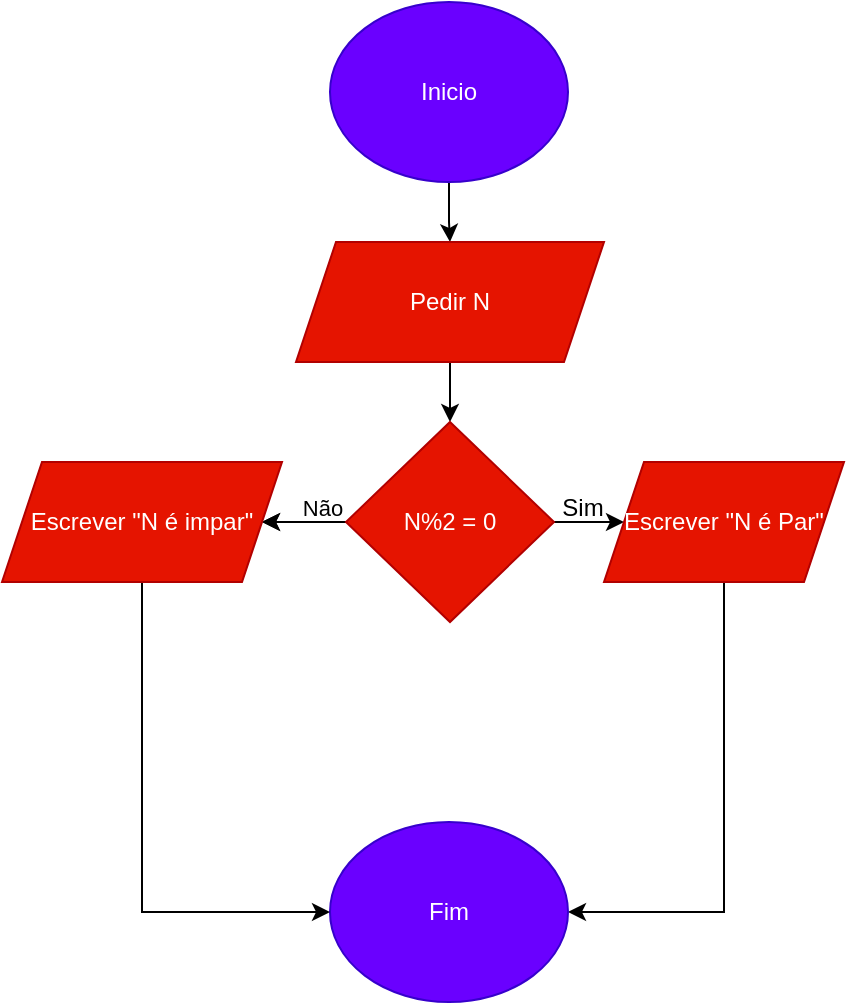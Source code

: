 <mxfile version="28.2.4">
  <diagram name="Página-1" id="4iUnGPk8eX9eYoRPvFoH">
    <mxGraphModel dx="1426" dy="777" grid="1" gridSize="10" guides="1" tooltips="1" connect="1" arrows="1" fold="1" page="1" pageScale="1" pageWidth="827" pageHeight="1169" math="0" shadow="0">
      <root>
        <mxCell id="0" />
        <mxCell id="1" parent="0" />
        <mxCell id="dbXYkPXYevpdWX7WdQCM-70" value="" style="edgeStyle=orthogonalEdgeStyle;rounded=0;orthogonalLoop=1;jettySize=auto;html=1;" edge="1" parent="1" source="iD5cl9piEalMS1e9P42m-1" target="dbXYkPXYevpdWX7WdQCM-69">
          <mxGeometry relative="1" as="geometry" />
        </mxCell>
        <mxCell id="iD5cl9piEalMS1e9P42m-1" value="Inicio" style="ellipse;whiteSpace=wrap;html=1;fillColor=#6a00ff;strokeColor=#3700CC;fontColor=#ffffff;" parent="1" vertex="1">
          <mxGeometry x="354" y="60" width="119" height="90" as="geometry" />
        </mxCell>
        <mxCell id="dbXYkPXYevpdWX7WdQCM-72" value="" style="edgeStyle=orthogonalEdgeStyle;rounded=0;orthogonalLoop=1;jettySize=auto;html=1;" edge="1" parent="1" source="dbXYkPXYevpdWX7WdQCM-69" target="dbXYkPXYevpdWX7WdQCM-71">
          <mxGeometry relative="1" as="geometry" />
        </mxCell>
        <mxCell id="dbXYkPXYevpdWX7WdQCM-69" value="Pedir N" style="shape=parallelogram;perimeter=parallelogramPerimeter;whiteSpace=wrap;html=1;fixedSize=1;fillColor=#e51400;fontColor=#ffffff;strokeColor=#B20000;" vertex="1" parent="1">
          <mxGeometry x="337" y="180" width="154" height="60" as="geometry" />
        </mxCell>
        <mxCell id="dbXYkPXYevpdWX7WdQCM-74" value="" style="edgeStyle=orthogonalEdgeStyle;rounded=0;orthogonalLoop=1;jettySize=auto;html=1;" edge="1" parent="1" source="dbXYkPXYevpdWX7WdQCM-71" target="dbXYkPXYevpdWX7WdQCM-73">
          <mxGeometry relative="1" as="geometry" />
        </mxCell>
        <mxCell id="dbXYkPXYevpdWX7WdQCM-77" value="" style="edgeStyle=orthogonalEdgeStyle;rounded=0;orthogonalLoop=1;jettySize=auto;html=1;" edge="1" parent="1" source="dbXYkPXYevpdWX7WdQCM-71">
          <mxGeometry relative="1" as="geometry">
            <mxPoint x="320" y="320" as="targetPoint" />
          </mxGeometry>
        </mxCell>
        <mxCell id="dbXYkPXYevpdWX7WdQCM-78" value="Não" style="edgeLabel;html=1;align=center;verticalAlign=middle;resizable=0;points=[];" vertex="1" connectable="0" parent="dbXYkPXYevpdWX7WdQCM-77">
          <mxGeometry x="0.527" relative="1" as="geometry">
            <mxPoint x="20" y="-7" as="offset" />
          </mxGeometry>
        </mxCell>
        <mxCell id="dbXYkPXYevpdWX7WdQCM-93" value="" style="edgeStyle=orthogonalEdgeStyle;rounded=0;orthogonalLoop=1;jettySize=auto;html=1;" edge="1" parent="1" source="dbXYkPXYevpdWX7WdQCM-71" target="dbXYkPXYevpdWX7WdQCM-90">
          <mxGeometry relative="1" as="geometry" />
        </mxCell>
        <mxCell id="dbXYkPXYevpdWX7WdQCM-71" value="N%2 = 0" style="rhombus;whiteSpace=wrap;html=1;fillColor=#e51400;strokeColor=#B20000;fontColor=#ffffff;" vertex="1" parent="1">
          <mxGeometry x="362" y="270" width="104" height="100" as="geometry" />
        </mxCell>
        <mxCell id="dbXYkPXYevpdWX7WdQCM-92" style="edgeStyle=orthogonalEdgeStyle;rounded=0;orthogonalLoop=1;jettySize=auto;html=1;exitX=0.5;exitY=1;exitDx=0;exitDy=0;entryX=1;entryY=0.5;entryDx=0;entryDy=0;" edge="1" parent="1" source="dbXYkPXYevpdWX7WdQCM-73" target="dbXYkPXYevpdWX7WdQCM-85">
          <mxGeometry relative="1" as="geometry" />
        </mxCell>
        <mxCell id="dbXYkPXYevpdWX7WdQCM-73" value="Escrever &quot;N é Par&quot;" style="shape=parallelogram;perimeter=parallelogramPerimeter;whiteSpace=wrap;html=1;fixedSize=1;fillColor=#e51400;strokeColor=#B20000;fontColor=#ffffff;" vertex="1" parent="1">
          <mxGeometry x="491" y="290" width="120" height="60" as="geometry" />
        </mxCell>
        <mxCell id="dbXYkPXYevpdWX7WdQCM-75" value="Sim" style="text;html=1;align=center;verticalAlign=middle;resizable=0;points=[];autosize=1;strokeColor=none;fillColor=none;" vertex="1" parent="1">
          <mxGeometry x="460" y="298" width="40" height="30" as="geometry" />
        </mxCell>
        <mxCell id="dbXYkPXYevpdWX7WdQCM-85" value="Fim" style="ellipse;whiteSpace=wrap;html=1;fillColor=#6a00ff;strokeColor=#3700CC;fontColor=#ffffff;" vertex="1" parent="1">
          <mxGeometry x="354" y="470" width="119" height="90" as="geometry" />
        </mxCell>
        <mxCell id="dbXYkPXYevpdWX7WdQCM-91" style="edgeStyle=orthogonalEdgeStyle;rounded=0;orthogonalLoop=1;jettySize=auto;html=1;exitX=0.5;exitY=1;exitDx=0;exitDy=0;entryX=0;entryY=0.5;entryDx=0;entryDy=0;" edge="1" parent="1" source="dbXYkPXYevpdWX7WdQCM-90" target="dbXYkPXYevpdWX7WdQCM-85">
          <mxGeometry relative="1" as="geometry" />
        </mxCell>
        <mxCell id="dbXYkPXYevpdWX7WdQCM-90" value="Escrever &quot;N é impar&quot;" style="shape=parallelogram;perimeter=parallelogramPerimeter;whiteSpace=wrap;html=1;fixedSize=1;fillColor=#e51400;strokeColor=#B20000;fontColor=#ffffff;" vertex="1" parent="1">
          <mxGeometry x="190" y="290" width="140" height="60" as="geometry" />
        </mxCell>
      </root>
    </mxGraphModel>
  </diagram>
</mxfile>
